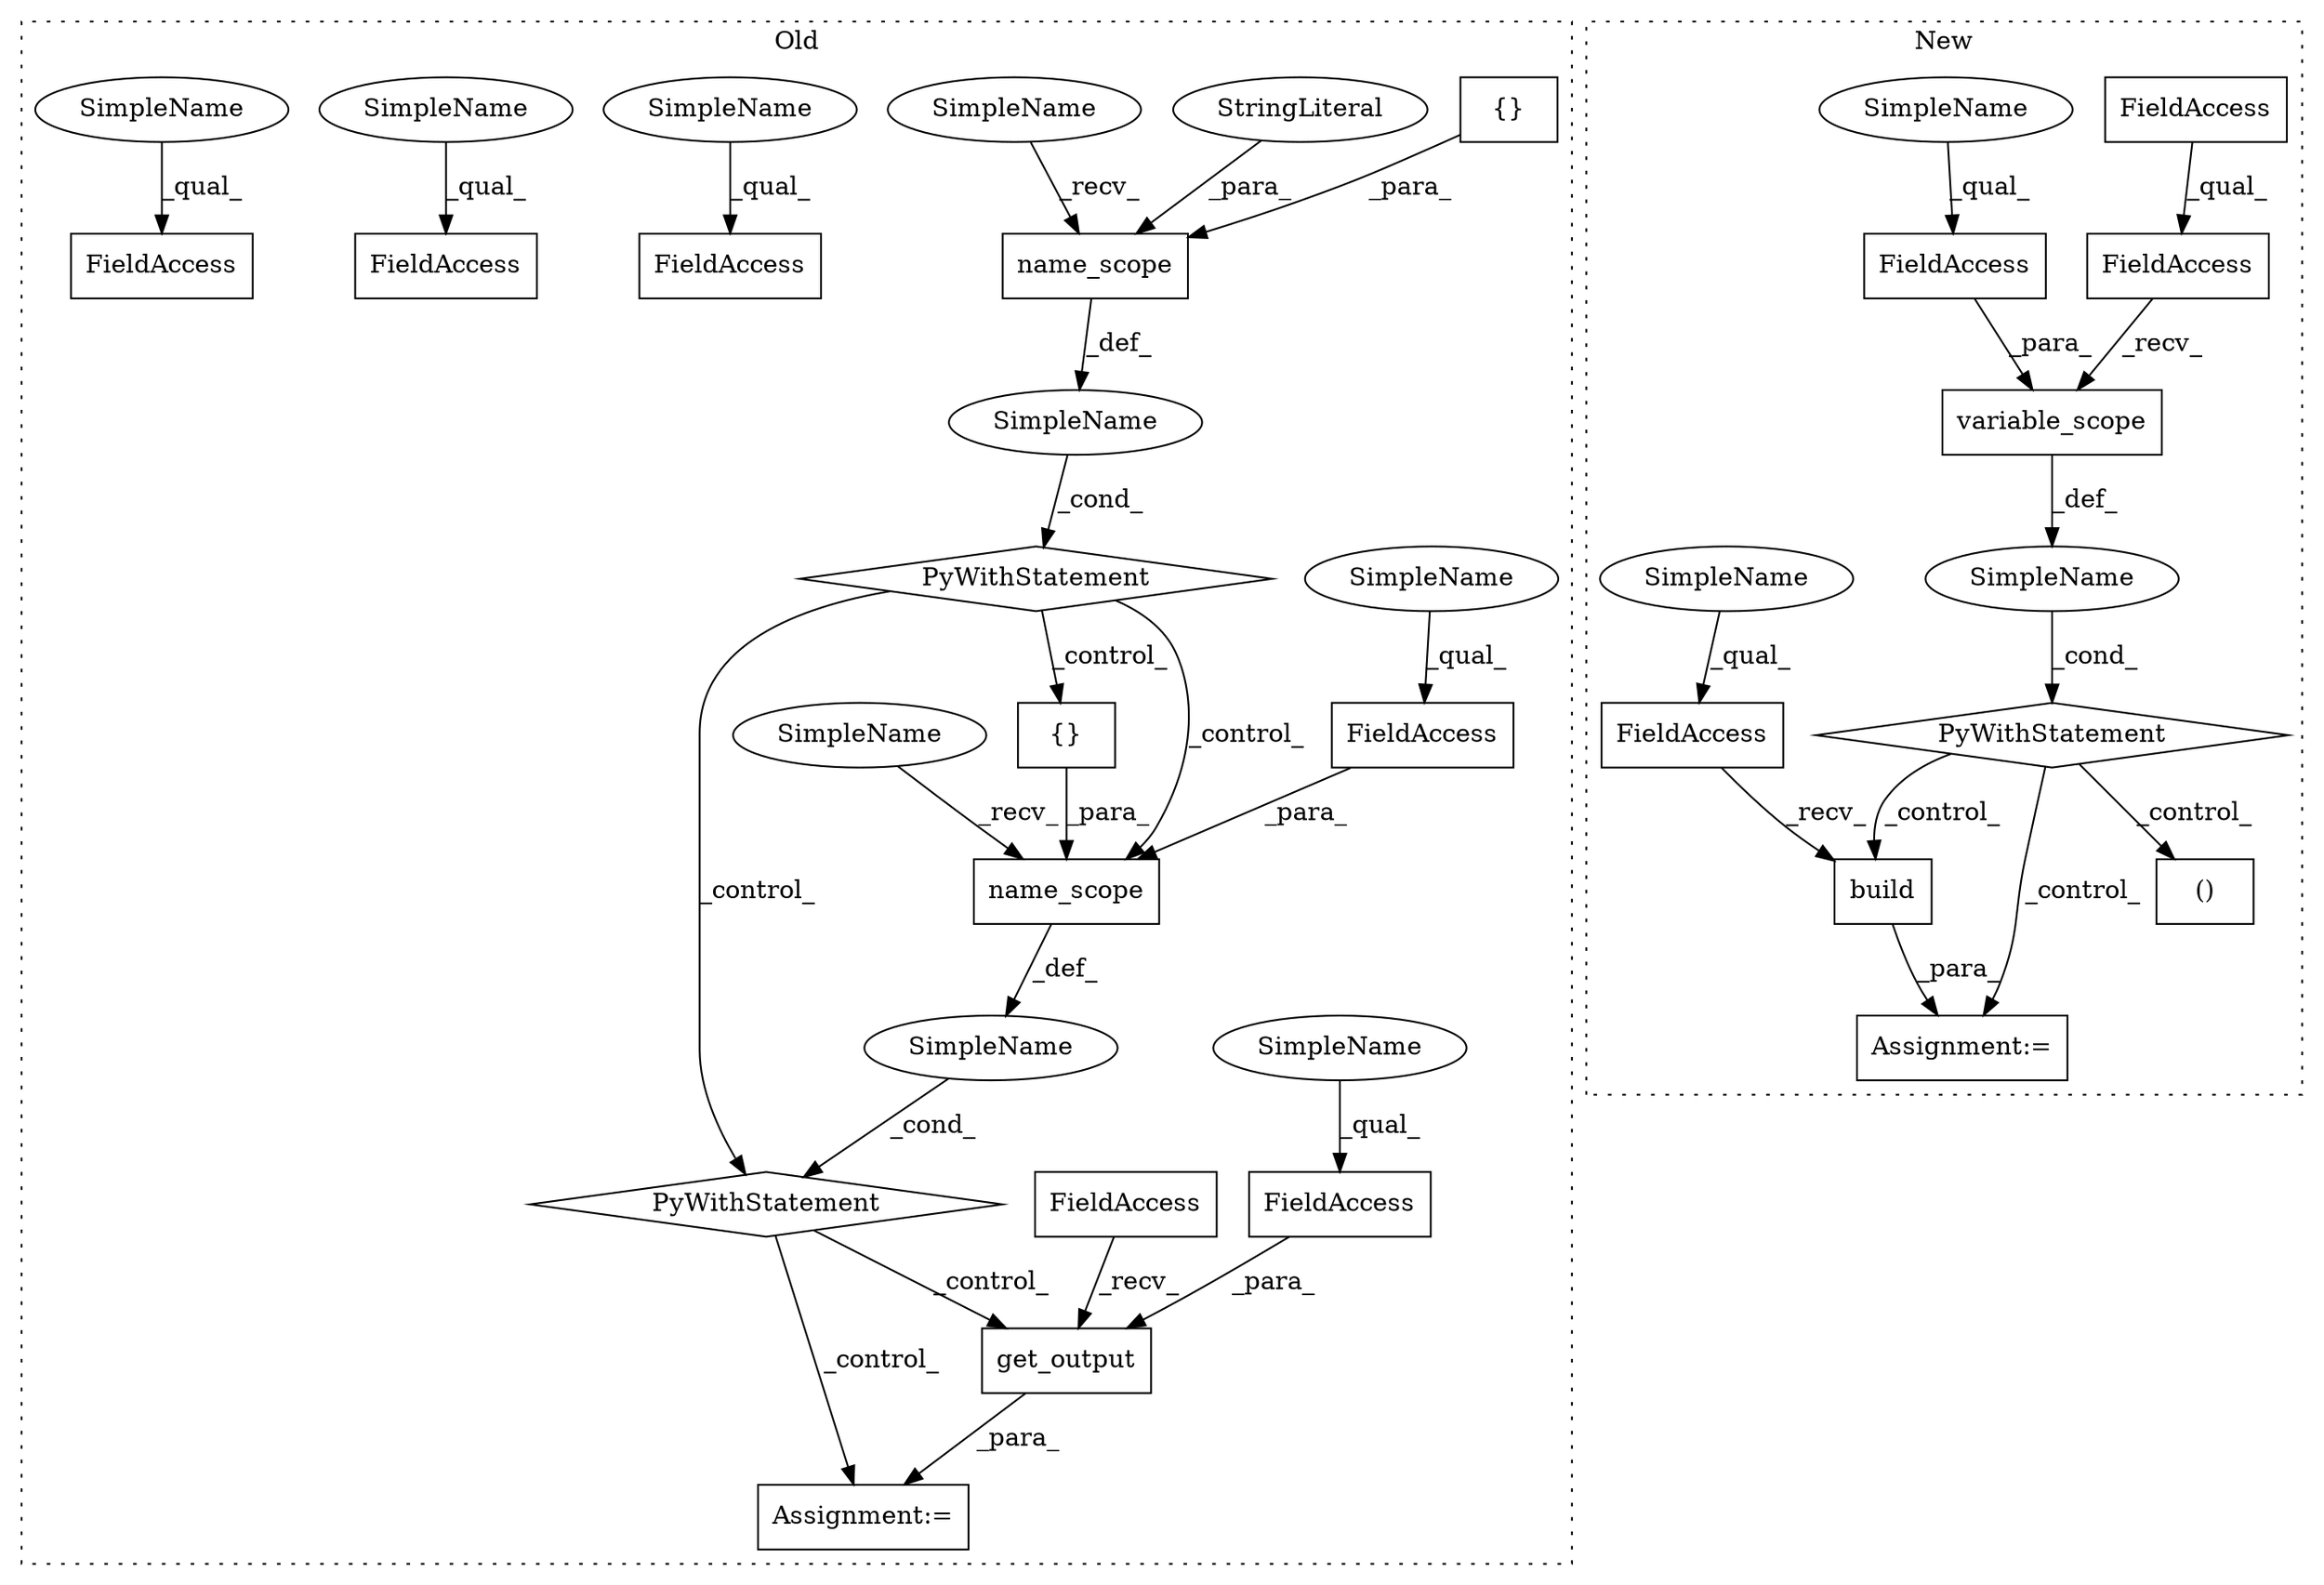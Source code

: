 digraph G {
subgraph cluster0 {
1 [label="get_output" a="32" s="5425,5456" l="11,1" shape="box"];
3 [label="SimpleName" a="42" s="" l="" shape="ellipse"];
4 [label="PyWithStatement" a="104" s="5225,5297" l="10,2" shape="diamond"];
9 [label="FieldAccess" a="22" s="5436" l="12" shape="box"];
13 [label="{}" a="4" s="5287,5295" l="1,1" shape="box"];
14 [label="name_scope" a="32" s="5246,5296" l="11,1" shape="box"];
15 [label="StringLiteral" a="45" s="5262" l="15" shape="ellipse"];
16 [label="FieldAccess" a="22" s="5737" l="18" shape="box"];
17 [label="FieldAccess" a="22" s="5339" l="23" shape="box"];
18 [label="Assignment:=" a="7" s="5402" l="1" shape="box"];
19 [label="name_scope" a="32" s="5328,5381" l="11,1" shape="box"];
20 [label="PyWithStatement" a="104" s="5307,5382" l="10,2" shape="diamond"];
21 [label="SimpleName" a="42" s="" l="" shape="ellipse"];
22 [label="FieldAccess" a="22" s="5934" l="15" shape="box"];
23 [label="{}" a="4" s="5372,5380" l="1,1" shape="box"];
24 [label="FieldAccess" a="22" s="5403" l="6" shape="box"];
27 [label="FieldAccess" a="22" s="5954" l="15" shape="box"];
28 [label="SimpleName" a="42" s="5737" l="4" shape="ellipse"];
29 [label="SimpleName" a="42" s="5339" l="4" shape="ellipse"];
30 [label="SimpleName" a="42" s="5436" l="4" shape="ellipse"];
31 [label="SimpleName" a="42" s="5954" l="10" shape="ellipse"];
32 [label="SimpleName" a="42" s="5934" l="10" shape="ellipse"];
33 [label="SimpleName" a="42" s="5317" l="10" shape="ellipse"];
34 [label="SimpleName" a="42" s="5235" l="10" shape="ellipse"];
label = "Old";
style="dotted";
}
subgraph cluster1 {
2 [label="PyWithStatement" a="104" s="2036,2103" l="10,2" shape="diamond"];
5 [label="variable_scope" a="32" s="2067,2102" l="15,1" shape="box"];
6 [label="FieldAccess" a="22" s="2046" l="20" shape="box"];
7 [label="FieldAccess" a="22" s="2082" l="20" shape="box"];
8 [label="FieldAccess" a="22" s="2046" l="17" shape="box"];
10 [label="SimpleName" a="42" s="" l="" shape="ellipse"];
11 [label="build" a="32" s="2193,2211" l="6,1" shape="box"];
12 [label="FieldAccess" a="22" s="2182" l="10" shape="box"];
25 [label="Assignment:=" a="7" s="2180" l="2" shape="box"];
26 [label="()" a="106" s="2120" l="60" shape="box"];
35 [label="SimpleName" a="42" s="2082" l="4" shape="ellipse"];
36 [label="SimpleName" a="42" s="2182" l="4" shape="ellipse"];
label = "New";
style="dotted";
}
1 -> 18 [label="_para_"];
2 -> 26 [label="_control_"];
2 -> 11 [label="_control_"];
2 -> 25 [label="_control_"];
3 -> 4 [label="_cond_"];
4 -> 23 [label="_control_"];
4 -> 20 [label="_control_"];
4 -> 19 [label="_control_"];
5 -> 10 [label="_def_"];
6 -> 5 [label="_recv_"];
7 -> 5 [label="_para_"];
8 -> 6 [label="_qual_"];
9 -> 1 [label="_para_"];
10 -> 2 [label="_cond_"];
11 -> 25 [label="_para_"];
12 -> 11 [label="_recv_"];
13 -> 14 [label="_para_"];
14 -> 3 [label="_def_"];
15 -> 14 [label="_para_"];
17 -> 19 [label="_para_"];
19 -> 21 [label="_def_"];
20 -> 1 [label="_control_"];
20 -> 18 [label="_control_"];
21 -> 20 [label="_cond_"];
23 -> 19 [label="_para_"];
24 -> 1 [label="_recv_"];
28 -> 16 [label="_qual_"];
29 -> 17 [label="_qual_"];
30 -> 9 [label="_qual_"];
31 -> 27 [label="_qual_"];
32 -> 22 [label="_qual_"];
33 -> 19 [label="_recv_"];
34 -> 14 [label="_recv_"];
35 -> 7 [label="_qual_"];
36 -> 12 [label="_qual_"];
}